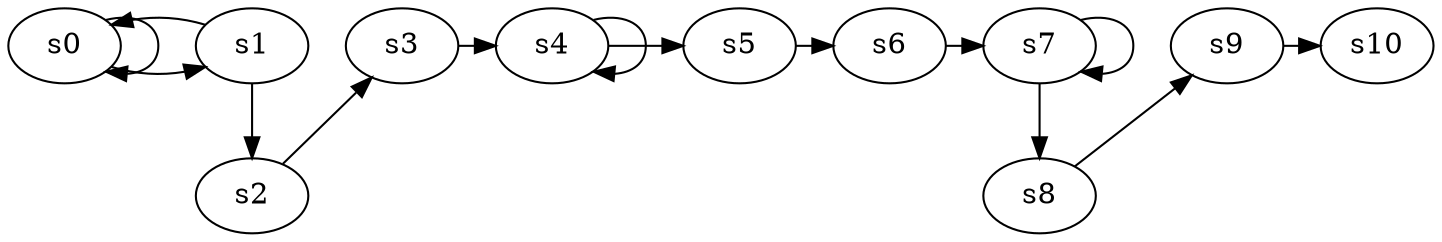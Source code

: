 digraph game_0009_chain_11 {
    s0 [name="s0", player=0, target=1];
    s1 [name="s1", player=1];
    s2 [name="s2", player=0];
    s3 [name="s3", player=1];
    s4 [name="s4", player=0];
    s5 [name="s5", player=1, target=1];
    s6 [name="s6", player=0];
    s7 [name="s7", player=1];
    s8 [name="s8", player=0];
    s9 [name="s9", player=1];
    s10 [name="s10", player=0];

    s0 -> s1 [constraint="time % 3 == 1"];
    s1 -> s2;
    s2 -> s3 [constraint="time == 14"];
    s3 -> s4 [constraint="time == 3 || time == 8 || time == 10"];
    s4 -> s5 [constraint="time == 7 || time == 14"];
    s5 -> s6 [constraint="time % 4 == 2"];
    s6 -> s7 [constraint="time == 3 || time == 4 || time == 8 || time == 12 || time == 16"];
    s7 -> s8;
    s8 -> s9 [constraint="time == 5 || time == 14 || time == 18 || time == 19"];
    s9 -> s10 [constraint="time == 7"];
    s0 -> s0 [constraint="time % 3 == 0"];
    s1 -> s0 [constraint="!(time % 3 == 0)"];
    s4 -> s4 [constraint="time % 2 == 0"];
    s7 -> s7 [constraint="time % 2 == 0"];
}
